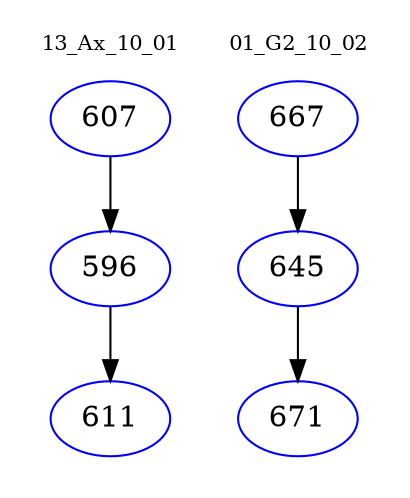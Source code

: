 digraph{
subgraph cluster_0 {
color = white
label = "13_Ax_10_01";
fontsize=10;
T0_607 [label="607", color="blue"]
T0_607 -> T0_596 [color="black"]
T0_596 [label="596", color="blue"]
T0_596 -> T0_611 [color="black"]
T0_611 [label="611", color="blue"]
}
subgraph cluster_1 {
color = white
label = "01_G2_10_02";
fontsize=10;
T1_667 [label="667", color="blue"]
T1_667 -> T1_645 [color="black"]
T1_645 [label="645", color="blue"]
T1_645 -> T1_671 [color="black"]
T1_671 [label="671", color="blue"]
}
}
